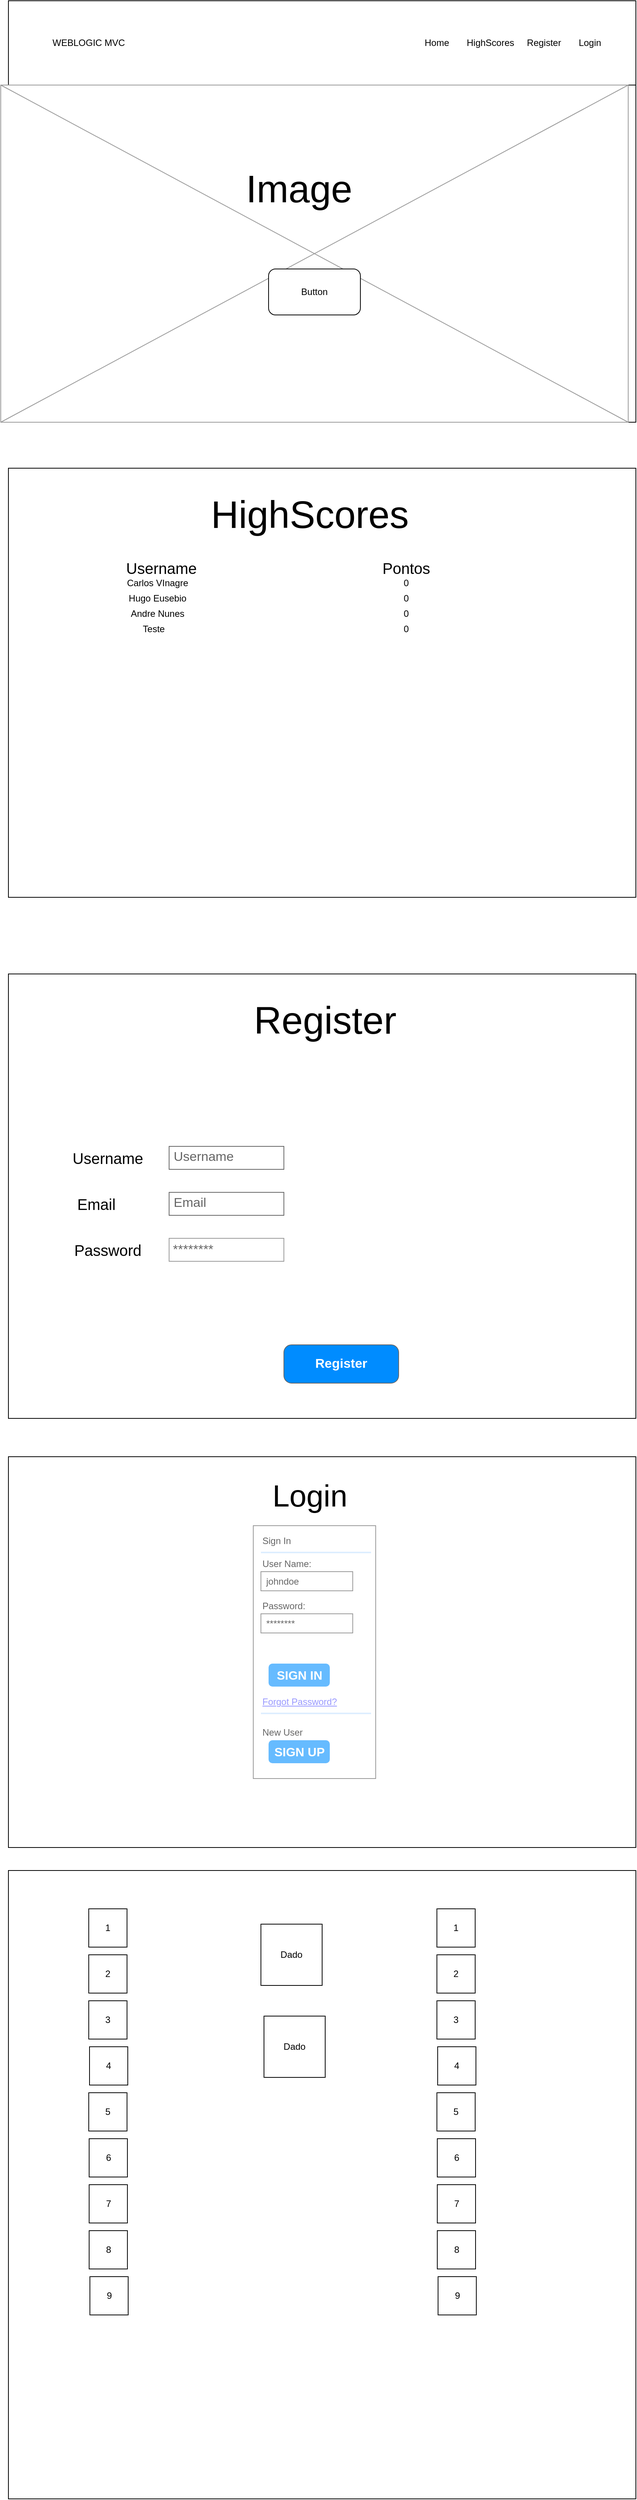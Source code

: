 <mxfile version="13.0.1" type="device" pages="2"><diagram id="qJzgH4cAQ2QOAZxGD4d0" name="Page-1"><mxGraphModel dx="1865" dy="565" grid="1" gridSize="10" guides="1" tooltips="1" connect="1" arrows="1" fold="1" page="1" pageScale="1" pageWidth="827" pageHeight="1169" math="0" shadow="0"><root><mxCell id="0"/><mxCell id="1" parent="0"/><mxCell id="jScmyOyP0DQ4_Aaez8y8-1" value="" style="rounded=0;whiteSpace=wrap;html=1;" vertex="1" parent="1"><mxGeometry width="820" height="110" as="geometry"/></mxCell><mxCell id="jScmyOyP0DQ4_Aaez8y8-2" value="WEBLOGIC MVC" style="text;html=1;strokeColor=none;fillColor=none;align=center;verticalAlign=middle;whiteSpace=wrap;rounded=0;" vertex="1" parent="1"><mxGeometry x="40" y="45" width="130" height="20" as="geometry"/></mxCell><mxCell id="jScmyOyP0DQ4_Aaez8y8-3" value="Home" style="text;html=1;strokeColor=none;fillColor=none;align=center;verticalAlign=middle;whiteSpace=wrap;rounded=0;" vertex="1" parent="1"><mxGeometry x="540" y="45" width="40" height="20" as="geometry"/></mxCell><mxCell id="jScmyOyP0DQ4_Aaez8y8-4" value="HighScores" style="text;html=1;strokeColor=none;fillColor=none;align=center;verticalAlign=middle;whiteSpace=wrap;rounded=0;" vertex="1" parent="1"><mxGeometry x="590" y="45" width="80" height="20" as="geometry"/></mxCell><mxCell id="jScmyOyP0DQ4_Aaez8y8-5" value="Register" style="text;html=1;strokeColor=none;fillColor=none;align=center;verticalAlign=middle;whiteSpace=wrap;rounded=0;" vertex="1" parent="1"><mxGeometry x="680" y="45" width="40" height="20" as="geometry"/></mxCell><mxCell id="jScmyOyP0DQ4_Aaez8y8-6" value="Login" style="text;html=1;strokeColor=none;fillColor=none;align=center;verticalAlign=middle;whiteSpace=wrap;rounded=0;" vertex="1" parent="1"><mxGeometry x="740" y="45" width="40" height="20" as="geometry"/></mxCell><mxCell id="jScmyOyP0DQ4_Aaez8y8-7" value="" style="rounded=0;whiteSpace=wrap;html=1;" vertex="1" parent="1"><mxGeometry y="110" width="820" height="440" as="geometry"/></mxCell><mxCell id="jScmyOyP0DQ4_Aaez8y8-10" value="" style="rounded=0;whiteSpace=wrap;html=1;" vertex="1" parent="1"><mxGeometry y="610" width="820" height="560" as="geometry"/></mxCell><mxCell id="jScmyOyP0DQ4_Aaez8y8-12" value="&lt;font style=&quot;font-size: 50px&quot;&gt;HighScores&lt;/font&gt;" style="text;html=1;strokeColor=none;fillColor=none;align=center;verticalAlign=middle;whiteSpace=wrap;rounded=0;" vertex="1" parent="1"><mxGeometry x="374" y="660" width="40" height="20" as="geometry"/></mxCell><mxCell id="jScmyOyP0DQ4_Aaez8y8-13" value="&lt;font style=&quot;font-size: 20px&quot;&gt;Username&lt;/font&gt;" style="text;html=1;strokeColor=none;fillColor=none;align=center;verticalAlign=middle;whiteSpace=wrap;rounded=0;" vertex="1" parent="1"><mxGeometry x="180" y="730" width="40" height="20" as="geometry"/></mxCell><mxCell id="jScmyOyP0DQ4_Aaez8y8-14" value="&lt;font style=&quot;font-size: 20px&quot;&gt;Pontos&lt;/font&gt;" style="text;html=1;strokeColor=none;fillColor=none;align=center;verticalAlign=middle;whiteSpace=wrap;rounded=0;" vertex="1" parent="1"><mxGeometry x="500" y="730" width="40" height="20" as="geometry"/></mxCell><mxCell id="jScmyOyP0DQ4_Aaez8y8-16" value="" style="verticalLabelPosition=bottom;shadow=0;dashed=0;align=center;html=1;verticalAlign=top;strokeWidth=1;shape=mxgraph.mockup.graphics.simpleIcon;strokeColor=#999999;" vertex="1" parent="1"><mxGeometry x="-10" y="110" width="820" height="440" as="geometry"/></mxCell><mxCell id="jScmyOyP0DQ4_Aaez8y8-9" value="Button" style="rounded=1;whiteSpace=wrap;html=1;" vertex="1" parent="1"><mxGeometry x="340" y="350" width="120" height="60" as="geometry"/></mxCell><mxCell id="jScmyOyP0DQ4_Aaez8y8-17" value="&lt;font style=&quot;font-size: 50px&quot;&gt;Image&lt;/font&gt;" style="text;html=1;strokeColor=none;fillColor=none;align=center;verticalAlign=middle;whiteSpace=wrap;rounded=0;" vertex="1" parent="1"><mxGeometry x="250" y="200" width="260" height="90" as="geometry"/></mxCell><mxCell id="jScmyOyP0DQ4_Aaez8y8-18" value="Carlos VInagre" style="text;html=1;strokeColor=none;fillColor=none;align=center;verticalAlign=middle;whiteSpace=wrap;rounded=0;" vertex="1" parent="1"><mxGeometry x="140" y="750" width="110" height="20" as="geometry"/></mxCell><mxCell id="jScmyOyP0DQ4_Aaez8y8-19" value="Hugo Eusebio" style="text;html=1;strokeColor=none;fillColor=none;align=center;verticalAlign=middle;whiteSpace=wrap;rounded=0;" vertex="1" parent="1"><mxGeometry x="150" y="770" width="90" height="20" as="geometry"/></mxCell><mxCell id="jScmyOyP0DQ4_Aaez8y8-20" value="Andre Nunes" style="text;html=1;strokeColor=none;fillColor=none;align=center;verticalAlign=middle;whiteSpace=wrap;rounded=0;" vertex="1" parent="1"><mxGeometry x="135" y="790" width="120" height="20" as="geometry"/></mxCell><mxCell id="jScmyOyP0DQ4_Aaez8y8-21" value="0" style="text;html=1;strokeColor=none;fillColor=none;align=center;verticalAlign=middle;whiteSpace=wrap;rounded=0;" vertex="1" parent="1"><mxGeometry x="500" y="750" width="40" height="20" as="geometry"/></mxCell><mxCell id="jScmyOyP0DQ4_Aaez8y8-22" value="0" style="text;html=1;strokeColor=none;fillColor=none;align=center;verticalAlign=middle;whiteSpace=wrap;rounded=0;" vertex="1" parent="1"><mxGeometry x="500" y="770" width="40" height="20" as="geometry"/></mxCell><mxCell id="jScmyOyP0DQ4_Aaez8y8-23" value="0" style="text;html=1;strokeColor=none;fillColor=none;align=center;verticalAlign=middle;whiteSpace=wrap;rounded=0;" vertex="1" parent="1"><mxGeometry x="500" y="790" width="40" height="20" as="geometry"/></mxCell><mxCell id="jScmyOyP0DQ4_Aaez8y8-24" value="Teste" style="text;html=1;strokeColor=none;fillColor=none;align=center;verticalAlign=middle;whiteSpace=wrap;rounded=0;" vertex="1" parent="1"><mxGeometry x="170" y="810" width="40" height="20" as="geometry"/></mxCell><mxCell id="jScmyOyP0DQ4_Aaez8y8-25" value="0" style="text;html=1;strokeColor=none;fillColor=none;align=center;verticalAlign=middle;whiteSpace=wrap;rounded=0;" vertex="1" parent="1"><mxGeometry x="500" y="810" width="40" height="20" as="geometry"/></mxCell><mxCell id="jScmyOyP0DQ4_Aaez8y8-26" value="" style="rounded=0;whiteSpace=wrap;html=1;" vertex="1" parent="1"><mxGeometry y="1270" width="820" height="580" as="geometry"/></mxCell><mxCell id="jScmyOyP0DQ4_Aaez8y8-27" value="&lt;font style=&quot;font-size: 50px&quot;&gt;Register&lt;/font&gt;" style="text;html=1;strokeColor=none;fillColor=none;align=center;verticalAlign=middle;whiteSpace=wrap;rounded=0;" vertex="1" parent="1"><mxGeometry x="394" y="1320" width="40" height="20" as="geometry"/></mxCell><mxCell id="jScmyOyP0DQ4_Aaez8y8-28" value="&lt;font style=&quot;font-size: 20px&quot;&gt;Username&lt;/font&gt;" style="text;html=1;strokeColor=none;fillColor=none;align=center;verticalAlign=middle;whiteSpace=wrap;rounded=0;" vertex="1" parent="1"><mxGeometry x="110" y="1500" width="40" height="20" as="geometry"/></mxCell><mxCell id="jScmyOyP0DQ4_Aaez8y8-31" value="&lt;font style=&quot;font-size: 20px&quot;&gt;Email&lt;/font&gt;" style="text;html=1;strokeColor=none;fillColor=none;align=center;verticalAlign=middle;whiteSpace=wrap;rounded=0;" vertex="1" parent="1"><mxGeometry x="95" y="1560" width="40" height="20" as="geometry"/></mxCell><mxCell id="jScmyOyP0DQ4_Aaez8y8-32" value="&lt;font style=&quot;font-size: 20px&quot;&gt;Password&lt;/font&gt;" style="text;html=1;strokeColor=none;fillColor=none;align=center;verticalAlign=middle;whiteSpace=wrap;rounded=0;" vertex="1" parent="1"><mxGeometry x="110" y="1620" width="40" height="20" as="geometry"/></mxCell><mxCell id="jScmyOyP0DQ4_Aaez8y8-33" value="Register" style="strokeWidth=1;shadow=0;dashed=0;align=center;html=1;shape=mxgraph.mockup.buttons.button;strokeColor=#666666;fontColor=#ffffff;mainText=;buttonStyle=round;fontSize=17;fontStyle=1;fillColor=#008cff;whiteSpace=wrap;" vertex="1" parent="1"><mxGeometry x="360" y="1754" width="150" height="50" as="geometry"/></mxCell><mxCell id="jScmyOyP0DQ4_Aaez8y8-34" value="********" style="strokeWidth=1;shadow=0;dashed=0;align=center;html=1;shape=mxgraph.mockup.forms.pwField;strokeColor=#999999;mainText=;align=left;fontColor=#666666;fontSize=17;spacingLeft=3;" vertex="1" parent="1"><mxGeometry x="210" y="1615" width="150" height="30" as="geometry"/></mxCell><mxCell id="jScmyOyP0DQ4_Aaez8y8-35" value="Username" style="strokeWidth=1;shadow=0;dashed=0;align=center;html=1;shape=mxgraph.mockup.text.textBox;fontColor=#666666;align=left;fontSize=17;spacingLeft=4;spacingTop=-3;strokeColor=#666666;mainText=" vertex="1" parent="1"><mxGeometry x="210" y="1495" width="150" height="30" as="geometry"/></mxCell><mxCell id="jScmyOyP0DQ4_Aaez8y8-36" value="Email" style="strokeWidth=1;shadow=0;dashed=0;align=center;html=1;shape=mxgraph.mockup.text.textBox;fontColor=#666666;align=left;fontSize=17;spacingLeft=4;spacingTop=-3;strokeColor=#666666;mainText=" vertex="1" parent="1"><mxGeometry x="210" y="1555" width="150" height="30" as="geometry"/></mxCell><mxCell id="jScmyOyP0DQ4_Aaez8y8-40" value="" style="rounded=0;whiteSpace=wrap;html=1;" vertex="1" parent="1"><mxGeometry y="1900" width="820" height="510" as="geometry"/></mxCell><mxCell id="jScmyOyP0DQ4_Aaez8y8-41" value="&lt;font style=&quot;font-size: 40px&quot;&gt;Login&lt;/font&gt;" style="text;html=1;strokeColor=none;fillColor=none;align=center;verticalAlign=middle;whiteSpace=wrap;rounded=0;" vertex="1" parent="1"><mxGeometry x="374" y="1940" width="40" height="20" as="geometry"/></mxCell><mxCell id="jScmyOyP0DQ4_Aaez8y8-42" value="" style="strokeWidth=1;shadow=0;dashed=0;align=center;html=1;shape=mxgraph.mockup.forms.rrect;rSize=0;strokeColor=#999999;fillColor=#ffffff;" vertex="1" parent="1"><mxGeometry x="320" y="1990" width="160" height="330" as="geometry"/></mxCell><mxCell id="jScmyOyP0DQ4_Aaez8y8-43" value="Sign In" style="strokeWidth=1;shadow=0;dashed=0;align=center;html=1;shape=mxgraph.mockup.forms.anchor;fontSize=12;fontColor=#666666;align=left;resizeWidth=1;spacingLeft=0;" vertex="1" parent="jScmyOyP0DQ4_Aaez8y8-42"><mxGeometry width="80.0" height="20" relative="1" as="geometry"><mxPoint x="10" y="10" as="offset"/></mxGeometry></mxCell><mxCell id="jScmyOyP0DQ4_Aaez8y8-44" value="" style="shape=line;strokeColor=#ddeeff;strokeWidth=2;html=1;resizeWidth=1;" vertex="1" parent="jScmyOyP0DQ4_Aaez8y8-42"><mxGeometry width="144.0" height="10" relative="1" as="geometry"><mxPoint x="10" y="30" as="offset"/></mxGeometry></mxCell><mxCell id="jScmyOyP0DQ4_Aaez8y8-45" value="User Name:" style="strokeWidth=1;shadow=0;dashed=0;align=center;html=1;shape=mxgraph.mockup.forms.anchor;fontSize=12;fontColor=#666666;align=left;resizeWidth=1;spacingLeft=0;" vertex="1" parent="jScmyOyP0DQ4_Aaez8y8-42"><mxGeometry width="80.0" height="20" relative="1" as="geometry"><mxPoint x="10" y="40" as="offset"/></mxGeometry></mxCell><mxCell id="jScmyOyP0DQ4_Aaez8y8-46" value="johndoe" style="strokeWidth=1;shadow=0;dashed=0;align=center;html=1;shape=mxgraph.mockup.forms.rrect;rSize=0;strokeColor=#999999;fontColor=#666666;align=left;spacingLeft=5;resizeWidth=1;" vertex="1" parent="jScmyOyP0DQ4_Aaez8y8-42"><mxGeometry width="120" height="25" relative="1" as="geometry"><mxPoint x="10" y="60" as="offset"/></mxGeometry></mxCell><mxCell id="jScmyOyP0DQ4_Aaez8y8-47" value="Password:" style="strokeWidth=1;shadow=0;dashed=0;align=center;html=1;shape=mxgraph.mockup.forms.anchor;fontSize=12;fontColor=#666666;align=left;resizeWidth=1;spacingLeft=0;" vertex="1" parent="jScmyOyP0DQ4_Aaez8y8-42"><mxGeometry width="80.0" height="20" relative="1" as="geometry"><mxPoint x="10" y="95" as="offset"/></mxGeometry></mxCell><mxCell id="jScmyOyP0DQ4_Aaez8y8-48" value="********" style="strokeWidth=1;shadow=0;dashed=0;align=center;html=1;shape=mxgraph.mockup.forms.rrect;rSize=0;strokeColor=#999999;fontColor=#666666;align=left;spacingLeft=5;resizeWidth=1;" vertex="1" parent="jScmyOyP0DQ4_Aaez8y8-42"><mxGeometry width="120" height="25" relative="1" as="geometry"><mxPoint x="10" y="115" as="offset"/></mxGeometry></mxCell><mxCell id="jScmyOyP0DQ4_Aaez8y8-49" value="SIGN IN" style="strokeWidth=1;shadow=0;dashed=0;align=center;html=1;shape=mxgraph.mockup.forms.rrect;rSize=5;strokeColor=none;fontColor=#ffffff;fillColor=#66bbff;fontSize=16;fontStyle=1;" vertex="1" parent="jScmyOyP0DQ4_Aaez8y8-42"><mxGeometry y="1" width="80" height="30" relative="1" as="geometry"><mxPoint x="20" y="-150" as="offset"/></mxGeometry></mxCell><mxCell id="jScmyOyP0DQ4_Aaez8y8-50" value="Forgot Password?" style="strokeWidth=1;shadow=0;dashed=0;align=center;html=1;shape=mxgraph.mockup.forms.anchor;fontSize=12;fontColor=#9999ff;align=left;spacingLeft=0;fontStyle=4;resizeWidth=1;" vertex="1" parent="jScmyOyP0DQ4_Aaez8y8-42"><mxGeometry y="1" width="120" height="20" relative="1" as="geometry"><mxPoint x="10" y="-110" as="offset"/></mxGeometry></mxCell><mxCell id="jScmyOyP0DQ4_Aaez8y8-51" value="" style="shape=line;strokeColor=#ddeeff;strokeWidth=2;html=1;resizeWidth=1;" vertex="1" parent="jScmyOyP0DQ4_Aaez8y8-42"><mxGeometry y="1" width="144.0" height="10" relative="1" as="geometry"><mxPoint x="10" y="-90" as="offset"/></mxGeometry></mxCell><mxCell id="jScmyOyP0DQ4_Aaez8y8-52" value="New User" style="strokeWidth=1;shadow=0;dashed=0;align=center;html=1;shape=mxgraph.mockup.forms.anchor;fontSize=12;fontColor=#666666;align=left;spacingLeft=0;resizeWidth=1;" vertex="1" parent="jScmyOyP0DQ4_Aaez8y8-42"><mxGeometry y="1" width="120" height="20" relative="1" as="geometry"><mxPoint x="10" y="-70" as="offset"/></mxGeometry></mxCell><mxCell id="jScmyOyP0DQ4_Aaez8y8-53" value="SIGN UP" style="strokeWidth=1;shadow=0;dashed=0;align=center;html=1;shape=mxgraph.mockup.forms.rrect;rSize=5;strokeColor=none;fontColor=#ffffff;fillColor=#66bbff;fontSize=16;fontStyle=1;" vertex="1" parent="jScmyOyP0DQ4_Aaez8y8-42"><mxGeometry y="1" width="80" height="30" relative="1" as="geometry"><mxPoint x="20" y="-50" as="offset"/></mxGeometry></mxCell><mxCell id="jScmyOyP0DQ4_Aaez8y8-54" value="" style="whiteSpace=wrap;html=1;aspect=fixed;" vertex="1" parent="1"><mxGeometry y="2440" width="820" height="820" as="geometry"/></mxCell><mxCell id="jScmyOyP0DQ4_Aaez8y8-55" value="Dado" style="whiteSpace=wrap;html=1;aspect=fixed;" vertex="1" parent="1"><mxGeometry x="330" y="2510" width="80" height="80" as="geometry"/></mxCell><mxCell id="jScmyOyP0DQ4_Aaez8y8-56" value="Dado" style="whiteSpace=wrap;html=1;aspect=fixed;" vertex="1" parent="1"><mxGeometry x="334" y="2630" width="80" height="80" as="geometry"/></mxCell><mxCell id="jScmyOyP0DQ4_Aaez8y8-57" value="1" style="whiteSpace=wrap;html=1;aspect=fixed;" vertex="1" parent="1"><mxGeometry x="105" y="2490" width="50" height="50" as="geometry"/></mxCell><mxCell id="jScmyOyP0DQ4_Aaez8y8-58" value="2" style="whiteSpace=wrap;html=1;aspect=fixed;" vertex="1" parent="1"><mxGeometry x="105" y="2550" width="50" height="50" as="geometry"/></mxCell><mxCell id="jScmyOyP0DQ4_Aaez8y8-59" value="3" style="whiteSpace=wrap;html=1;aspect=fixed;" vertex="1" parent="1"><mxGeometry x="105" y="2610" width="50" height="50" as="geometry"/></mxCell><mxCell id="jScmyOyP0DQ4_Aaez8y8-60" value="4" style="whiteSpace=wrap;html=1;aspect=fixed;" vertex="1" parent="1"><mxGeometry x="106" y="2670" width="50" height="50" as="geometry"/></mxCell><mxCell id="jScmyOyP0DQ4_Aaez8y8-61" value="5" style="whiteSpace=wrap;html=1;aspect=fixed;" vertex="1" parent="1"><mxGeometry x="105" y="2730" width="50" height="50" as="geometry"/></mxCell><mxCell id="jScmyOyP0DQ4_Aaez8y8-62" value="6" style="whiteSpace=wrap;html=1;aspect=fixed;" vertex="1" parent="1"><mxGeometry x="105.5" y="2790" width="50" height="50" as="geometry"/></mxCell><mxCell id="jScmyOyP0DQ4_Aaez8y8-63" value="7" style="whiteSpace=wrap;html=1;aspect=fixed;" vertex="1" parent="1"><mxGeometry x="105.5" y="2850" width="50" height="50" as="geometry"/></mxCell><mxCell id="jScmyOyP0DQ4_Aaez8y8-64" value="8" style="whiteSpace=wrap;html=1;aspect=fixed;" vertex="1" parent="1"><mxGeometry x="105.5" y="2910" width="50" height="50" as="geometry"/></mxCell><mxCell id="jScmyOyP0DQ4_Aaez8y8-65" value="9" style="whiteSpace=wrap;html=1;aspect=fixed;" vertex="1" parent="1"><mxGeometry x="106.5" y="2970" width="50" height="50" as="geometry"/></mxCell><mxCell id="jScmyOyP0DQ4_Aaez8y8-67" value="1" style="whiteSpace=wrap;html=1;aspect=fixed;" vertex="1" parent="1"><mxGeometry x="560" y="2490" width="50" height="50" as="geometry"/></mxCell><mxCell id="jScmyOyP0DQ4_Aaez8y8-68" value="2" style="whiteSpace=wrap;html=1;aspect=fixed;" vertex="1" parent="1"><mxGeometry x="560" y="2550" width="50" height="50" as="geometry"/></mxCell><mxCell id="jScmyOyP0DQ4_Aaez8y8-69" value="3" style="whiteSpace=wrap;html=1;aspect=fixed;" vertex="1" parent="1"><mxGeometry x="560" y="2610" width="50" height="50" as="geometry"/></mxCell><mxCell id="jScmyOyP0DQ4_Aaez8y8-70" value="4" style="whiteSpace=wrap;html=1;aspect=fixed;" vertex="1" parent="1"><mxGeometry x="561" y="2670" width="50" height="50" as="geometry"/></mxCell><mxCell id="jScmyOyP0DQ4_Aaez8y8-71" value="5" style="whiteSpace=wrap;html=1;aspect=fixed;" vertex="1" parent="1"><mxGeometry x="560" y="2730" width="50" height="50" as="geometry"/></mxCell><mxCell id="jScmyOyP0DQ4_Aaez8y8-72" value="6" style="whiteSpace=wrap;html=1;aspect=fixed;" vertex="1" parent="1"><mxGeometry x="560.5" y="2790" width="50" height="50" as="geometry"/></mxCell><mxCell id="jScmyOyP0DQ4_Aaez8y8-73" value="7" style="whiteSpace=wrap;html=1;aspect=fixed;" vertex="1" parent="1"><mxGeometry x="560.5" y="2850" width="50" height="50" as="geometry"/></mxCell><mxCell id="jScmyOyP0DQ4_Aaez8y8-74" value="8" style="whiteSpace=wrap;html=1;aspect=fixed;" vertex="1" parent="1"><mxGeometry x="560.5" y="2910" width="50" height="50" as="geometry"/></mxCell><mxCell id="jScmyOyP0DQ4_Aaez8y8-75" value="9" style="whiteSpace=wrap;html=1;aspect=fixed;" vertex="1" parent="1"><mxGeometry x="561.5" y="2970" width="50" height="50" as="geometry"/></mxCell></root></mxGraphModel></diagram><diagram id="UZfUE-cDLutrbH2a1doN" name="Page-2"><mxGraphModel dx="1038" dy="614" grid="1" gridSize="10" guides="1" tooltips="1" connect="1" arrows="1" fold="1" page="1" pageScale="1" pageWidth="827" pageHeight="1169" math="0" shadow="0"><root><mxCell id="tCM38tyQjFa5iIKl3Kh7-0"/><mxCell id="tCM38tyQjFa5iIKl3Kh7-1" parent="tCM38tyQjFa5iIKl3Kh7-0"/></root></mxGraphModel></diagram></mxfile>